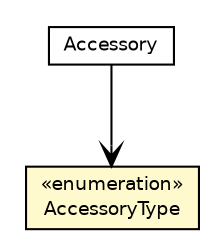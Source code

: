 #!/usr/local/bin/dot
#
# Class diagram 
# Generated by UMLGraph version 5.1 (http://www.umlgraph.org/)
#

digraph G {
	edge [fontname="Helvetica",fontsize=10,labelfontname="Helvetica",labelfontsize=10];
	node [fontname="Helvetica",fontsize=10,shape=plaintext];
	nodesep=0.25;
	ranksep=0.5;
	// com.clapi.data.Accessory
	c186 [label=<<table title="com.clapi.data.Accessory" border="0" cellborder="1" cellspacing="0" cellpadding="2" port="p" href="./Accessory.html">
		<tr><td><table border="0" cellspacing="0" cellpadding="1">
<tr><td align="center" balign="center"> Accessory </td></tr>
		</table></td></tr>
		</table>>, fontname="Helvetica", fontcolor="black", fontsize=9.0];
	// com.clapi.data.Accessory.AccessoryType
	c187 [label=<<table title="com.clapi.data.Accessory.AccessoryType" border="0" cellborder="1" cellspacing="0" cellpadding="2" port="p" bgcolor="lemonChiffon" href="./Accessory.AccessoryType.html">
		<tr><td><table border="0" cellspacing="0" cellpadding="1">
<tr><td align="center" balign="center"> &#171;enumeration&#187; </td></tr>
<tr><td align="center" balign="center"> AccessoryType </td></tr>
		</table></td></tr>
		</table>>, fontname="Helvetica", fontcolor="black", fontsize=9.0];
	// com.clapi.data.Accessory NAVASSOC com.clapi.data.Accessory.AccessoryType
	c186:p -> c187:p [taillabel="", label="", headlabel="", fontname="Helvetica", fontcolor="black", fontsize=10.0, color="black", arrowhead=open];
}

